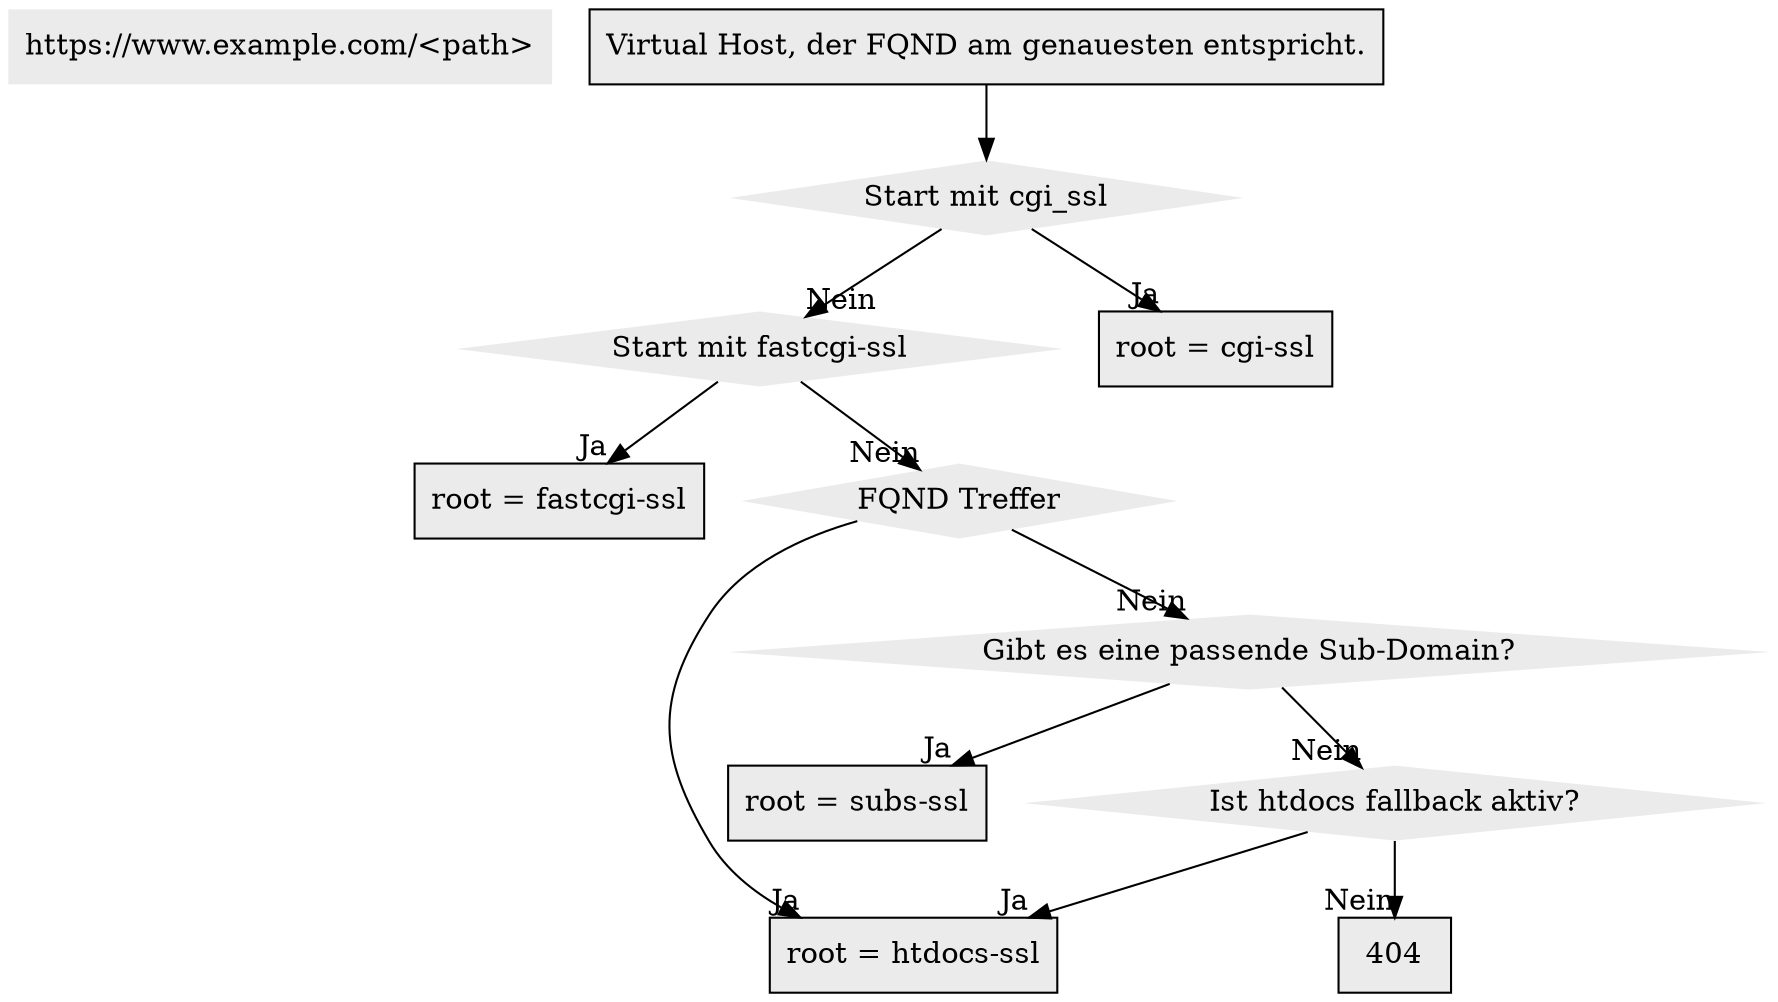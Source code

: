 digraph d  { 
	node [peripheries=0, style=filled, fillcolor="grey92", font=Helvetica, fontcolor=black]

	enquire_information [shape=box, label="https://www.example.com/<path>" ]


    vh_check_fqdn [shape=record, label="Virtual Host, der FQND am genauesten entspricht."]
	path_cgi_bin [shape=diamond, label="Start mit cgi_ssl"]
	path_fastcgi [shape=diamond, label="Start mit fastcgi-ssl"]
	root_cgi_bin [shape=record, label="root = cgi-ssl"]
	root_fastcgi [shape=record, label="root = fastcgi-ssl"]
	fqdn_matches [shape=diamond, label="FQND Treffer"]
	root_htdocs_ok [shape=record, label="root = htdocs-ssl"]
	root_search_in_subs [shape=diamond, label="Gibt es eine passende Sub-Domain?"]
    root_subs_ok [shape=record, label="root = subs-ssl"]
	htdocsfallback_subs [shape=diamond, label="Ist htdocs fallback aktiv?" ]
	404 [shape=record, label="404"] 
        
	vh_check_fqdn -> path_cgi_bin 
	path_cgi_bin -> root_cgi_bin [headlabel="Ja"]
    path_cgi_bin -> path_fastcgi [headlabel="Nein"]   
	path_fastcgi -> root_fastcgi [headlabel="Ja"]
	path_fastcgi -> fqdn_matches [headlabel="Nein"] 
	fqdn_matches -> root_htdocs_ok [headlabel="Ja"]
	fqdn_matches -> root_search_in_subs [headlabel="Nein"]
	root_search_in_subs -> root_subs_ok [headlabel="Ja"]
	root_search_in_subs -> htdocsfallback_subs [headlabel="Nein"]
	htdocsfallback_subs -> root_htdocs_ok [headlabel="Ja"]
	htdocsfallback_subs -> 404 [headlabel="Nein"]
}


